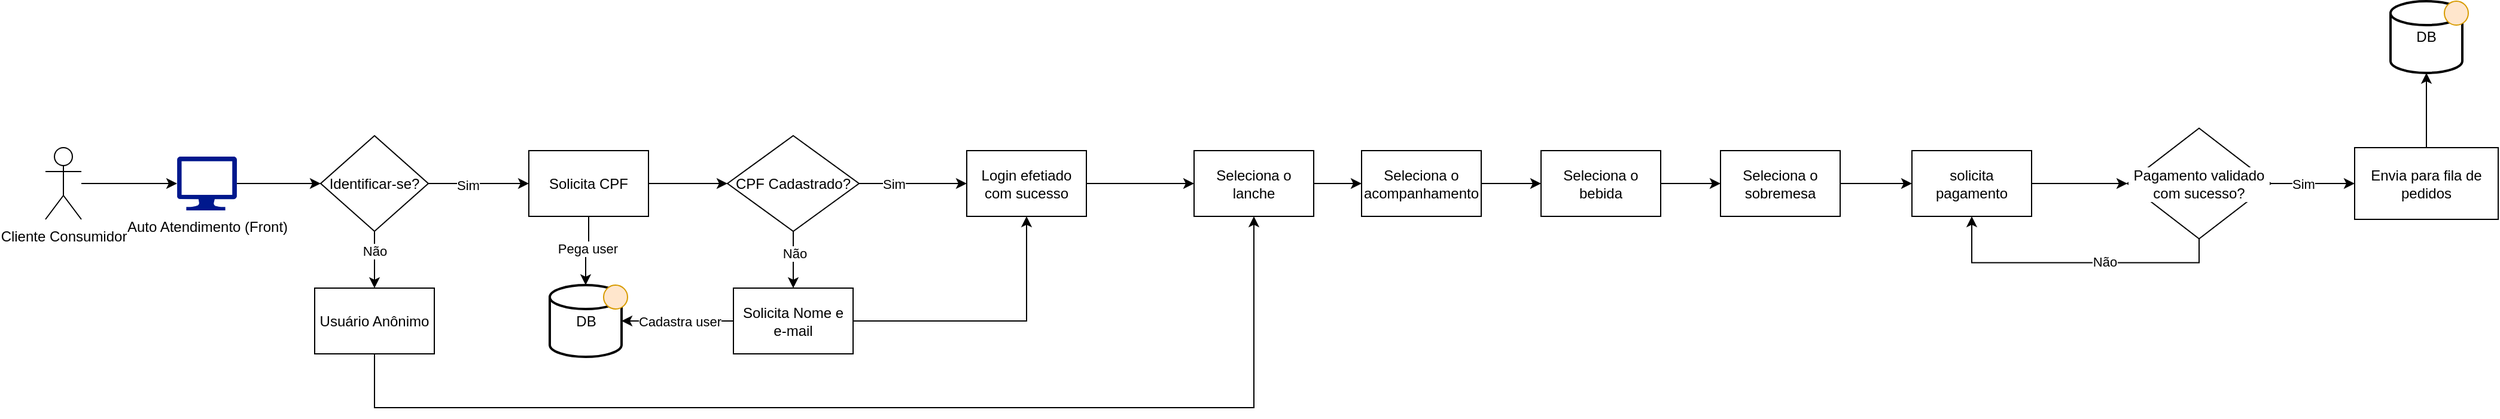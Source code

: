 <mxfile version="22.1.16" type="device" pages="2">
  <diagram name="Realização do pedido e pagamento" id="j2-TFL-PUkfyGAMVTwei">
    <mxGraphModel dx="2773" dy="1054" grid="1" gridSize="10" guides="1" tooltips="1" connect="1" arrows="1" fold="1" page="1" pageScale="1" pageWidth="827" pageHeight="1169" math="0" shadow="0">
      <root>
        <mxCell id="0" />
        <mxCell id="1" parent="0" />
        <mxCell id="vLToclpWKujD72cjkbzM-13" style="edgeStyle=orthogonalEdgeStyle;rounded=0;orthogonalLoop=1;jettySize=auto;html=1;entryX=0;entryY=0.5;entryDx=0;entryDy=0;" edge="1" parent="1" source="vLToclpWKujD72cjkbzM-1" target="vLToclpWKujD72cjkbzM-9">
          <mxGeometry relative="1" as="geometry" />
        </mxCell>
        <mxCell id="vLToclpWKujD72cjkbzM-1" value="Auto Atendimento (Front)" style="sketch=0;aspect=fixed;pointerEvents=1;shadow=0;dashed=0;html=1;strokeColor=none;labelPosition=center;verticalLabelPosition=bottom;verticalAlign=top;align=center;fillColor=#00188D;shape=mxgraph.azure.computer" vertex="1" parent="1">
          <mxGeometry x="120" y="300" width="50" height="45" as="geometry" />
        </mxCell>
        <mxCell id="vLToclpWKujD72cjkbzM-2" value="Cliente Consumidor" style="shape=umlActor;verticalLabelPosition=bottom;verticalAlign=top;html=1;outlineConnect=0;" vertex="1" parent="1">
          <mxGeometry x="10" y="292.5" width="30" height="60" as="geometry" />
        </mxCell>
        <mxCell id="vLToclpWKujD72cjkbzM-5" style="edgeStyle=orthogonalEdgeStyle;rounded=0;orthogonalLoop=1;jettySize=auto;html=1;entryX=0;entryY=0.5;entryDx=0;entryDy=0;entryPerimeter=0;" edge="1" parent="1" source="vLToclpWKujD72cjkbzM-2" target="vLToclpWKujD72cjkbzM-1">
          <mxGeometry relative="1" as="geometry" />
        </mxCell>
        <mxCell id="vLToclpWKujD72cjkbzM-20" style="edgeStyle=orthogonalEdgeStyle;rounded=0;orthogonalLoop=1;jettySize=auto;html=1;entryX=0;entryY=0.5;entryDx=0;entryDy=0;" edge="1" parent="1" source="vLToclpWKujD72cjkbzM-8" target="vLToclpWKujD72cjkbzM-19">
          <mxGeometry relative="1" as="geometry" />
        </mxCell>
        <mxCell id="vLToclpWKujD72cjkbzM-8" value="Solicita CPF" style="rounded=0;whiteSpace=wrap;html=1;" vertex="1" parent="1">
          <mxGeometry x="414" y="295" width="100" height="55" as="geometry" />
        </mxCell>
        <mxCell id="vLToclpWKujD72cjkbzM-14" style="edgeStyle=orthogonalEdgeStyle;rounded=0;orthogonalLoop=1;jettySize=auto;html=1;exitX=1;exitY=0.5;exitDx=0;exitDy=0;entryX=0;entryY=0.5;entryDx=0;entryDy=0;" edge="1" parent="1" source="vLToclpWKujD72cjkbzM-9" target="vLToclpWKujD72cjkbzM-8">
          <mxGeometry relative="1" as="geometry" />
        </mxCell>
        <mxCell id="vLToclpWKujD72cjkbzM-15" value="Sim" style="edgeLabel;html=1;align=center;verticalAlign=middle;resizable=0;points=[];" vertex="1" connectable="0" parent="vLToclpWKujD72cjkbzM-14">
          <mxGeometry x="-0.229" y="-1" relative="1" as="geometry">
            <mxPoint as="offset" />
          </mxGeometry>
        </mxCell>
        <mxCell id="vLToclpWKujD72cjkbzM-17" style="edgeStyle=orthogonalEdgeStyle;rounded=0;orthogonalLoop=1;jettySize=auto;html=1;entryX=0.5;entryY=0;entryDx=0;entryDy=0;" edge="1" parent="1" source="vLToclpWKujD72cjkbzM-9" target="vLToclpWKujD72cjkbzM-16">
          <mxGeometry relative="1" as="geometry" />
        </mxCell>
        <mxCell id="vLToclpWKujD72cjkbzM-18" value="Não" style="edgeLabel;html=1;align=center;verticalAlign=middle;resizable=0;points=[];" vertex="1" connectable="0" parent="vLToclpWKujD72cjkbzM-17">
          <mxGeometry x="-0.333" relative="1" as="geometry">
            <mxPoint as="offset" />
          </mxGeometry>
        </mxCell>
        <mxCell id="vLToclpWKujD72cjkbzM-9" value="Identificar-se?" style="rhombus;whiteSpace=wrap;html=1;" vertex="1" parent="1">
          <mxGeometry x="240" y="282.5" width="90" height="80" as="geometry" />
        </mxCell>
        <mxCell id="vLToclpWKujD72cjkbzM-29" style="edgeStyle=orthogonalEdgeStyle;rounded=0;orthogonalLoop=1;jettySize=auto;html=1;" edge="1" parent="1" source="vLToclpWKujD72cjkbzM-12" target="vLToclpWKujD72cjkbzM-27">
          <mxGeometry relative="1" as="geometry" />
        </mxCell>
        <mxCell id="vLToclpWKujD72cjkbzM-12" value="Login efetiado com sucesso" style="rounded=0;whiteSpace=wrap;html=1;" vertex="1" parent="1">
          <mxGeometry x="780" y="295" width="100" height="55" as="geometry" />
        </mxCell>
        <mxCell id="vLToclpWKujD72cjkbzM-28" style="edgeStyle=orthogonalEdgeStyle;rounded=0;orthogonalLoop=1;jettySize=auto;html=1;entryX=0.5;entryY=1;entryDx=0;entryDy=0;" edge="1" parent="1" source="vLToclpWKujD72cjkbzM-16" target="vLToclpWKujD72cjkbzM-27">
          <mxGeometry relative="1" as="geometry">
            <Array as="points">
              <mxPoint x="285" y="510" />
              <mxPoint x="1020" y="510" />
            </Array>
          </mxGeometry>
        </mxCell>
        <mxCell id="vLToclpWKujD72cjkbzM-16" value="Usuário Anônimo" style="rounded=0;whiteSpace=wrap;html=1;" vertex="1" parent="1">
          <mxGeometry x="235" y="410" width="100" height="55" as="geometry" />
        </mxCell>
        <mxCell id="vLToclpWKujD72cjkbzM-21" style="edgeStyle=orthogonalEdgeStyle;rounded=0;orthogonalLoop=1;jettySize=auto;html=1;entryX=0;entryY=0.5;entryDx=0;entryDy=0;" edge="1" parent="1" source="vLToclpWKujD72cjkbzM-19" target="vLToclpWKujD72cjkbzM-12">
          <mxGeometry relative="1" as="geometry" />
        </mxCell>
        <mxCell id="vLToclpWKujD72cjkbzM-22" value="Sim" style="edgeLabel;html=1;align=center;verticalAlign=middle;resizable=0;points=[];" vertex="1" connectable="0" parent="vLToclpWKujD72cjkbzM-21">
          <mxGeometry x="-0.361" relative="1" as="geometry">
            <mxPoint as="offset" />
          </mxGeometry>
        </mxCell>
        <mxCell id="vLToclpWKujD72cjkbzM-24" style="edgeStyle=orthogonalEdgeStyle;rounded=0;orthogonalLoop=1;jettySize=auto;html=1;exitX=0.5;exitY=1;exitDx=0;exitDy=0;entryX=0.5;entryY=0;entryDx=0;entryDy=0;" edge="1" parent="1" source="vLToclpWKujD72cjkbzM-19" target="vLToclpWKujD72cjkbzM-23">
          <mxGeometry relative="1" as="geometry" />
        </mxCell>
        <mxCell id="vLToclpWKujD72cjkbzM-26" value="Não" style="edgeLabel;html=1;align=center;verticalAlign=middle;resizable=0;points=[];" vertex="1" connectable="0" parent="vLToclpWKujD72cjkbzM-24">
          <mxGeometry x="-0.235" y="1" relative="1" as="geometry">
            <mxPoint as="offset" />
          </mxGeometry>
        </mxCell>
        <mxCell id="vLToclpWKujD72cjkbzM-19" value="CPF Cadastrado?" style="rhombus;whiteSpace=wrap;html=1;" vertex="1" parent="1">
          <mxGeometry x="580" y="282.5" width="110" height="80" as="geometry" />
        </mxCell>
        <mxCell id="vLToclpWKujD72cjkbzM-23" value="Solicita Nome e e-mail" style="rounded=0;whiteSpace=wrap;html=1;" vertex="1" parent="1">
          <mxGeometry x="585" y="410" width="100" height="55" as="geometry" />
        </mxCell>
        <mxCell id="vLToclpWKujD72cjkbzM-25" style="edgeStyle=orthogonalEdgeStyle;rounded=0;orthogonalLoop=1;jettySize=auto;html=1;exitX=1;exitY=0.5;exitDx=0;exitDy=0;" edge="1" parent="1" source="vLToclpWKujD72cjkbzM-23" target="vLToclpWKujD72cjkbzM-12">
          <mxGeometry relative="1" as="geometry" />
        </mxCell>
        <mxCell id="vLToclpWKujD72cjkbzM-33" style="edgeStyle=orthogonalEdgeStyle;rounded=0;orthogonalLoop=1;jettySize=auto;html=1;" edge="1" parent="1" source="vLToclpWKujD72cjkbzM-27" target="vLToclpWKujD72cjkbzM-30">
          <mxGeometry relative="1" as="geometry" />
        </mxCell>
        <mxCell id="vLToclpWKujD72cjkbzM-27" value="Seleciona o lanche" style="rounded=0;whiteSpace=wrap;html=1;" vertex="1" parent="1">
          <mxGeometry x="970" y="295" width="100" height="55" as="geometry" />
        </mxCell>
        <mxCell id="vLToclpWKujD72cjkbzM-34" style="edgeStyle=orthogonalEdgeStyle;rounded=0;orthogonalLoop=1;jettySize=auto;html=1;" edge="1" parent="1" source="vLToclpWKujD72cjkbzM-30" target="vLToclpWKujD72cjkbzM-31">
          <mxGeometry relative="1" as="geometry" />
        </mxCell>
        <mxCell id="vLToclpWKujD72cjkbzM-30" value="Seleciona o acompanhamento" style="rounded=0;whiteSpace=wrap;html=1;" vertex="1" parent="1">
          <mxGeometry x="1110" y="295" width="100" height="55" as="geometry" />
        </mxCell>
        <mxCell id="vLToclpWKujD72cjkbzM-35" style="edgeStyle=orthogonalEdgeStyle;rounded=0;orthogonalLoop=1;jettySize=auto;html=1;" edge="1" parent="1" source="vLToclpWKujD72cjkbzM-31" target="vLToclpWKujD72cjkbzM-32">
          <mxGeometry relative="1" as="geometry" />
        </mxCell>
        <mxCell id="vLToclpWKujD72cjkbzM-31" value="Seleciona o bebida" style="rounded=0;whiteSpace=wrap;html=1;" vertex="1" parent="1">
          <mxGeometry x="1260" y="295" width="100" height="55" as="geometry" />
        </mxCell>
        <mxCell id="vLToclpWKujD72cjkbzM-37" style="edgeStyle=orthogonalEdgeStyle;rounded=0;orthogonalLoop=1;jettySize=auto;html=1;" edge="1" parent="1" source="vLToclpWKujD72cjkbzM-32" target="vLToclpWKujD72cjkbzM-36">
          <mxGeometry relative="1" as="geometry" />
        </mxCell>
        <mxCell id="vLToclpWKujD72cjkbzM-32" value="Seleciona o sobremesa" style="rounded=0;whiteSpace=wrap;html=1;" vertex="1" parent="1">
          <mxGeometry x="1410" y="295" width="100" height="55" as="geometry" />
        </mxCell>
        <mxCell id="vLToclpWKujD72cjkbzM-39" style="edgeStyle=orthogonalEdgeStyle;rounded=0;orthogonalLoop=1;jettySize=auto;html=1;entryX=0;entryY=0.5;entryDx=0;entryDy=0;" edge="1" parent="1" source="vLToclpWKujD72cjkbzM-36" target="vLToclpWKujD72cjkbzM-38">
          <mxGeometry relative="1" as="geometry" />
        </mxCell>
        <mxCell id="vLToclpWKujD72cjkbzM-36" value="solicita pagamento" style="rounded=0;whiteSpace=wrap;html=1;" vertex="1" parent="1">
          <mxGeometry x="1570" y="295" width="100" height="55" as="geometry" />
        </mxCell>
        <mxCell id="vLToclpWKujD72cjkbzM-40" style="edgeStyle=orthogonalEdgeStyle;rounded=0;orthogonalLoop=1;jettySize=auto;html=1;exitX=0.5;exitY=1;exitDx=0;exitDy=0;entryX=0.5;entryY=1;entryDx=0;entryDy=0;" edge="1" parent="1" source="vLToclpWKujD72cjkbzM-38" target="vLToclpWKujD72cjkbzM-36">
          <mxGeometry relative="1" as="geometry" />
        </mxCell>
        <mxCell id="vLToclpWKujD72cjkbzM-41" value="Não" style="edgeLabel;html=1;align=center;verticalAlign=middle;resizable=0;points=[];" vertex="1" connectable="0" parent="vLToclpWKujD72cjkbzM-40">
          <mxGeometry x="-0.202" y="-1" relative="1" as="geometry">
            <mxPoint as="offset" />
          </mxGeometry>
        </mxCell>
        <mxCell id="vLToclpWKujD72cjkbzM-43" style="edgeStyle=orthogonalEdgeStyle;rounded=0;orthogonalLoop=1;jettySize=auto;html=1;entryX=0;entryY=0.5;entryDx=0;entryDy=0;" edge="1" parent="1" source="vLToclpWKujD72cjkbzM-38" target="vLToclpWKujD72cjkbzM-42">
          <mxGeometry relative="1" as="geometry" />
        </mxCell>
        <mxCell id="vLToclpWKujD72cjkbzM-44" value="Sim" style="edgeLabel;html=1;align=center;verticalAlign=middle;resizable=0;points=[];" vertex="1" connectable="0" parent="vLToclpWKujD72cjkbzM-43">
          <mxGeometry x="-0.239" relative="1" as="geometry">
            <mxPoint as="offset" />
          </mxGeometry>
        </mxCell>
        <mxCell id="vLToclpWKujD72cjkbzM-38" value="Pagamento validado com sucesso?" style="rhombus;whiteSpace=wrap;html=1;labelBackgroundColor=default;" vertex="1" parent="1">
          <mxGeometry x="1750" y="276.25" width="120" height="92.5" as="geometry" />
        </mxCell>
        <mxCell id="vLToclpWKujD72cjkbzM-42" value="Envia para fila de pedidos" style="rounded=0;whiteSpace=wrap;html=1;" vertex="1" parent="1">
          <mxGeometry x="1940" y="292.5" width="120" height="60" as="geometry" />
        </mxCell>
        <mxCell id="vLToclpWKujD72cjkbzM-46" value="" style="group" vertex="1" connectable="0" parent="1">
          <mxGeometry x="431.5" y="407.5" width="65" height="60" as="geometry" />
        </mxCell>
        <mxCell id="vLToclpWKujD72cjkbzM-6" value="DB" style="strokeWidth=2;html=1;shape=mxgraph.flowchart.database;whiteSpace=wrap;" vertex="1" parent="vLToclpWKujD72cjkbzM-46">
          <mxGeometry width="60" height="60" as="geometry" />
        </mxCell>
        <mxCell id="vLToclpWKujD72cjkbzM-45" value="" style="ellipse;whiteSpace=wrap;html=1;aspect=fixed;fillColor=#ffe6cc;strokeColor=#d79b00;" vertex="1" parent="vLToclpWKujD72cjkbzM-46">
          <mxGeometry x="45" width="20" height="20" as="geometry" />
        </mxCell>
        <mxCell id="vLToclpWKujD72cjkbzM-47" style="edgeStyle=orthogonalEdgeStyle;rounded=0;orthogonalLoop=1;jettySize=auto;html=1;" edge="1" parent="1" source="vLToclpWKujD72cjkbzM-23" target="vLToclpWKujD72cjkbzM-6">
          <mxGeometry relative="1" as="geometry" />
        </mxCell>
        <mxCell id="vLToclpWKujD72cjkbzM-52" value="Cadastra user" style="edgeLabel;html=1;align=center;verticalAlign=middle;resizable=0;points=[];" vertex="1" connectable="0" parent="vLToclpWKujD72cjkbzM-47">
          <mxGeometry x="0.241" y="1" relative="1" as="geometry">
            <mxPoint x="13" y="-1" as="offset" />
          </mxGeometry>
        </mxCell>
        <mxCell id="vLToclpWKujD72cjkbzM-48" style="edgeStyle=orthogonalEdgeStyle;rounded=0;orthogonalLoop=1;jettySize=auto;html=1;exitX=0.5;exitY=1;exitDx=0;exitDy=0;entryX=0.5;entryY=0;entryDx=0;entryDy=0;entryPerimeter=0;" edge="1" parent="1" source="vLToclpWKujD72cjkbzM-8" target="vLToclpWKujD72cjkbzM-6">
          <mxGeometry relative="1" as="geometry" />
        </mxCell>
        <mxCell id="vLToclpWKujD72cjkbzM-49" value="Pega user" style="edgeLabel;html=1;align=center;verticalAlign=middle;resizable=0;points=[];" vertex="1" connectable="0" parent="vLToclpWKujD72cjkbzM-48">
          <mxGeometry x="-0.1" y="-1" relative="1" as="geometry">
            <mxPoint as="offset" />
          </mxGeometry>
        </mxCell>
        <mxCell id="vLToclpWKujD72cjkbzM-53" value="" style="group" vertex="1" connectable="0" parent="1">
          <mxGeometry x="1970" y="170" width="65" height="60" as="geometry" />
        </mxCell>
        <mxCell id="vLToclpWKujD72cjkbzM-54" value="DB" style="strokeWidth=2;html=1;shape=mxgraph.flowchart.database;whiteSpace=wrap;" vertex="1" parent="vLToclpWKujD72cjkbzM-53">
          <mxGeometry width="60" height="60" as="geometry" />
        </mxCell>
        <mxCell id="vLToclpWKujD72cjkbzM-55" value="" style="ellipse;whiteSpace=wrap;html=1;aspect=fixed;fillColor=#ffe6cc;strokeColor=#d79b00;" vertex="1" parent="vLToclpWKujD72cjkbzM-53">
          <mxGeometry x="45" width="20" height="20" as="geometry" />
        </mxCell>
        <mxCell id="vLToclpWKujD72cjkbzM-56" style="edgeStyle=orthogonalEdgeStyle;rounded=0;orthogonalLoop=1;jettySize=auto;html=1;exitX=0.5;exitY=0;exitDx=0;exitDy=0;entryX=0.5;entryY=1;entryDx=0;entryDy=0;entryPerimeter=0;" edge="1" parent="1" source="vLToclpWKujD72cjkbzM-42" target="vLToclpWKujD72cjkbzM-54">
          <mxGeometry relative="1" as="geometry" />
        </mxCell>
      </root>
    </mxGraphModel>
  </diagram>
  <diagram id="doRWaeBdMp9M_KlAcoE3" name="Preparação e entrega do pedido">
    <mxGraphModel dx="939" dy="509" grid="1" gridSize="10" guides="1" tooltips="1" connect="1" arrows="1" fold="1" page="1" pageScale="1" pageWidth="827" pageHeight="1169" math="0" shadow="0">
      <root>
        <mxCell id="0" />
        <mxCell id="1" parent="0" />
        <mxCell id="TyUPN0Mh-pgbXyZ86w1F-11" style="edgeStyle=orthogonalEdgeStyle;rounded=0;orthogonalLoop=1;jettySize=auto;html=1;" edge="1" parent="1" source="TyUPN0Mh-pgbXyZ86w1F-1" target="TyUPN0Mh-pgbXyZ86w1F-8">
          <mxGeometry relative="1" as="geometry" />
        </mxCell>
        <mxCell id="X0uqsLGuVy27_AYWhuPQ-4" style="edgeStyle=orthogonalEdgeStyle;rounded=0;orthogonalLoop=1;jettySize=auto;html=1;exitX=0.5;exitY=1;exitDx=0;exitDy=0;" edge="1" parent="1" source="TyUPN0Mh-pgbXyZ86w1F-1" target="X0uqsLGuVy27_AYWhuPQ-1">
          <mxGeometry relative="1" as="geometry" />
        </mxCell>
        <mxCell id="TyUPN0Mh-pgbXyZ86w1F-1" value="Define o pedido como &#39;Recebido&#39;" style="rounded=0;whiteSpace=wrap;html=1;" vertex="1" parent="1">
          <mxGeometry x="294" y="285" width="120" height="60" as="geometry" />
        </mxCell>
        <mxCell id="OeKcLg-Zg1B7R_ZgvoB5-11" style="edgeStyle=orthogonalEdgeStyle;rounded=0;orthogonalLoop=1;jettySize=auto;html=1;" edge="1" parent="1" source="TyUPN0Mh-pgbXyZ86w1F-5" target="OeKcLg-Zg1B7R_ZgvoB5-1">
          <mxGeometry relative="1" as="geometry" />
        </mxCell>
        <mxCell id="TyUPN0Mh-pgbXyZ86w1F-5" value="Fila atualizada (Websocket)" style="sketch=0;outlineConnect=0;fontColor=#232F3E;gradientColor=none;strokeColor=#232F3E;fillColor=#ffffff;dashed=0;verticalLabelPosition=bottom;verticalAlign=top;align=center;html=1;fontSize=12;fontStyle=0;aspect=fixed;shape=mxgraph.aws4.resourceIcon;resIcon=mxgraph.aws4.event_event_based;labelBackgroundColor=default;" vertex="1" parent="1">
          <mxGeometry x="590" y="850" width="60" height="60" as="geometry" />
        </mxCell>
        <mxCell id="TyUPN0Mh-pgbXyZ86w1F-7" style="edgeStyle=orthogonalEdgeStyle;rounded=0;orthogonalLoop=1;jettySize=auto;html=1;" edge="1" parent="1" source="TyUPN0Mh-pgbXyZ86w1F-6" target="TyUPN0Mh-pgbXyZ86w1F-1">
          <mxGeometry relative="1" as="geometry" />
        </mxCell>
        <mxCell id="TyUPN0Mh-pgbXyZ86w1F-6" value="Notificação de novo pedido" style="sketch=0;outlineConnect=0;fontColor=#232F3E;gradientColor=none;strokeColor=#232F3E;fillColor=#ffffff;dashed=0;verticalLabelPosition=bottom;verticalAlign=top;align=center;html=1;fontSize=12;fontStyle=0;aspect=fixed;shape=mxgraph.aws4.resourceIcon;resIcon=mxgraph.aws4.event_event_based;" vertex="1" parent="1">
          <mxGeometry x="150" y="285" width="60" height="60" as="geometry" />
        </mxCell>
        <mxCell id="TyUPN0Mh-pgbXyZ86w1F-12" style="edgeStyle=orthogonalEdgeStyle;rounded=0;orthogonalLoop=1;jettySize=auto;html=1;" edge="1" parent="1" source="TyUPN0Mh-pgbXyZ86w1F-8" target="TyUPN0Mh-pgbXyZ86w1F-9">
          <mxGeometry relative="1" as="geometry" />
        </mxCell>
        <mxCell id="X0uqsLGuVy27_AYWhuPQ-5" style="edgeStyle=orthogonalEdgeStyle;rounded=0;orthogonalLoop=1;jettySize=auto;html=1;exitX=0.5;exitY=1;exitDx=0;exitDy=0;entryX=0.5;entryY=0;entryDx=0;entryDy=0;" edge="1" parent="1" source="TyUPN0Mh-pgbXyZ86w1F-8" target="X0uqsLGuVy27_AYWhuPQ-1">
          <mxGeometry relative="1" as="geometry" />
        </mxCell>
        <mxCell id="TyUPN0Mh-pgbXyZ86w1F-8" value="Define o pedido como &#39;Em Preparo&#39;" style="rounded=0;whiteSpace=wrap;html=1;" vertex="1" parent="1">
          <mxGeometry x="470" y="285" width="120" height="60" as="geometry" />
        </mxCell>
        <mxCell id="TyUPN0Mh-pgbXyZ86w1F-13" style="edgeStyle=orthogonalEdgeStyle;rounded=0;orthogonalLoop=1;jettySize=auto;html=1;" edge="1" parent="1" source="TyUPN0Mh-pgbXyZ86w1F-9" target="TyUPN0Mh-pgbXyZ86w1F-10">
          <mxGeometry relative="1" as="geometry" />
        </mxCell>
        <mxCell id="X0uqsLGuVy27_AYWhuPQ-6" style="edgeStyle=orthogonalEdgeStyle;rounded=0;orthogonalLoop=1;jettySize=auto;html=1;exitX=0.5;exitY=1;exitDx=0;exitDy=0;" edge="1" parent="1" source="TyUPN0Mh-pgbXyZ86w1F-9" target="X0uqsLGuVy27_AYWhuPQ-1">
          <mxGeometry relative="1" as="geometry" />
        </mxCell>
        <mxCell id="TyUPN0Mh-pgbXyZ86w1F-9" value="Define o pedido como &#39;Pronto&#39;" style="rounded=0;whiteSpace=wrap;html=1;" vertex="1" parent="1">
          <mxGeometry x="630" y="285" width="120" height="60" as="geometry" />
        </mxCell>
        <mxCell id="X0uqsLGuVy27_AYWhuPQ-7" style="edgeStyle=orthogonalEdgeStyle;rounded=0;orthogonalLoop=1;jettySize=auto;html=1;exitX=0.5;exitY=1;exitDx=0;exitDy=0;entryX=0.5;entryY=0;entryDx=0;entryDy=0;" edge="1" parent="1" source="TyUPN0Mh-pgbXyZ86w1F-10" target="X0uqsLGuVy27_AYWhuPQ-1">
          <mxGeometry relative="1" as="geometry" />
        </mxCell>
        <mxCell id="TyUPN0Mh-pgbXyZ86w1F-10" value="Define o pedido como &#39;Finalizado&#39;" style="rounded=0;whiteSpace=wrap;html=1;" vertex="1" parent="1">
          <mxGeometry x="810" y="285" width="120" height="60" as="geometry" />
        </mxCell>
        <mxCell id="OeKcLg-Zg1B7R_ZgvoB5-9" style="edgeStyle=orthogonalEdgeStyle;rounded=0;orthogonalLoop=1;jettySize=auto;html=1;exitX=0.5;exitY=1;exitDx=0;exitDy=0;" edge="1" parent="1" source="TyUPN0Mh-pgbXyZ86w1F-22" target="TyUPN0Mh-pgbXyZ86w1F-5">
          <mxGeometry relative="1" as="geometry" />
        </mxCell>
        <mxCell id="TyUPN0Mh-pgbXyZ86w1F-22" value="Atualiza tela de pedidos do cliente consumidor" style="rounded=0;whiteSpace=wrap;html=1;" vertex="1" parent="1">
          <mxGeometry x="450" y="670" width="120" height="60" as="geometry" />
        </mxCell>
        <mxCell id="jOVHCz0dn_H7fXVHpLWo-1" value="" style="group" vertex="1" connectable="0" parent="1">
          <mxGeometry x="780" y="430" width="65" height="60" as="geometry" />
        </mxCell>
        <mxCell id="jOVHCz0dn_H7fXVHpLWo-2" value="DB" style="strokeWidth=2;html=1;shape=mxgraph.flowchart.database;whiteSpace=wrap;" vertex="1" parent="jOVHCz0dn_H7fXVHpLWo-1">
          <mxGeometry width="60" height="60" as="geometry" />
        </mxCell>
        <mxCell id="jOVHCz0dn_H7fXVHpLWo-3" value="" style="ellipse;whiteSpace=wrap;html=1;aspect=fixed;fillColor=#ffe6cc;strokeColor=#d79b00;" vertex="1" parent="jOVHCz0dn_H7fXVHpLWo-1">
          <mxGeometry x="45" width="20" height="20" as="geometry" />
        </mxCell>
        <mxCell id="X0uqsLGuVy27_AYWhuPQ-8" style="edgeStyle=orthogonalEdgeStyle;rounded=0;orthogonalLoop=1;jettySize=auto;html=1;exitX=1;exitY=0.5;exitDx=0;exitDy=0;" edge="1" parent="1" source="X0uqsLGuVy27_AYWhuPQ-1" target="jOVHCz0dn_H7fXVHpLWo-2">
          <mxGeometry relative="1" as="geometry" />
        </mxCell>
        <mxCell id="OeKcLg-Zg1B7R_ZgvoB5-7" style="edgeStyle=orthogonalEdgeStyle;rounded=0;orthogonalLoop=1;jettySize=auto;html=1;exitX=0.5;exitY=1;exitDx=0;exitDy=0;" edge="1" parent="1" source="X0uqsLGuVy27_AYWhuPQ-1" target="TyUPN0Mh-pgbXyZ86w1F-22">
          <mxGeometry relative="1" as="geometry" />
        </mxCell>
        <mxCell id="OeKcLg-Zg1B7R_ZgvoB5-8" style="edgeStyle=orthogonalEdgeStyle;rounded=0;orthogonalLoop=1;jettySize=auto;html=1;exitX=0.5;exitY=1;exitDx=0;exitDy=0;" edge="1" parent="1" source="X0uqsLGuVy27_AYWhuPQ-1" target="OeKcLg-Zg1B7R_ZgvoB5-3">
          <mxGeometry relative="1" as="geometry" />
        </mxCell>
        <mxCell id="X0uqsLGuVy27_AYWhuPQ-1" value="Atualiza status do pedido" style="rounded=0;whiteSpace=wrap;html=1;" vertex="1" parent="1">
          <mxGeometry x="560" y="430" width="120" height="60" as="geometry" />
        </mxCell>
        <mxCell id="OeKcLg-Zg1B7R_ZgvoB5-1" value="Painel de pedidos (cliente)" style="sketch=0;aspect=fixed;pointerEvents=1;shadow=0;dashed=0;html=1;strokeColor=none;labelPosition=center;verticalLabelPosition=bottom;verticalAlign=top;align=center;fillColor=#00188D;shape=mxgraph.azure.computer" vertex="1" parent="1">
          <mxGeometry x="485" y="990" width="50" height="45" as="geometry" />
        </mxCell>
        <mxCell id="OeKcLg-Zg1B7R_ZgvoB5-2" value="Painel de pedidos (cozinha)" style="sketch=0;aspect=fixed;pointerEvents=1;shadow=0;dashed=0;html=1;strokeColor=none;labelPosition=center;verticalLabelPosition=bottom;verticalAlign=top;align=center;fillColor=#00188D;shape=mxgraph.azure.computer" vertex="1" parent="1">
          <mxGeometry x="715" y="990" width="50" height="45" as="geometry" />
        </mxCell>
        <mxCell id="OeKcLg-Zg1B7R_ZgvoB5-10" style="edgeStyle=orthogonalEdgeStyle;rounded=0;orthogonalLoop=1;jettySize=auto;html=1;exitX=0.5;exitY=1;exitDx=0;exitDy=0;" edge="1" parent="1" source="OeKcLg-Zg1B7R_ZgvoB5-3" target="TyUPN0Mh-pgbXyZ86w1F-5">
          <mxGeometry relative="1" as="geometry" />
        </mxCell>
        <mxCell id="OeKcLg-Zg1B7R_ZgvoB5-3" value="Atualiza tela de pedidos do cliente consumidor" style="rounded=0;whiteSpace=wrap;html=1;" vertex="1" parent="1">
          <mxGeometry x="680" y="670" width="120" height="60" as="geometry" />
        </mxCell>
        <mxCell id="OeKcLg-Zg1B7R_ZgvoB5-12" style="edgeStyle=orthogonalEdgeStyle;rounded=0;orthogonalLoop=1;jettySize=auto;html=1;" edge="1" parent="1" source="TyUPN0Mh-pgbXyZ86w1F-5" target="OeKcLg-Zg1B7R_ZgvoB5-2">
          <mxGeometry relative="1" as="geometry" />
        </mxCell>
      </root>
    </mxGraphModel>
  </diagram>
</mxfile>
